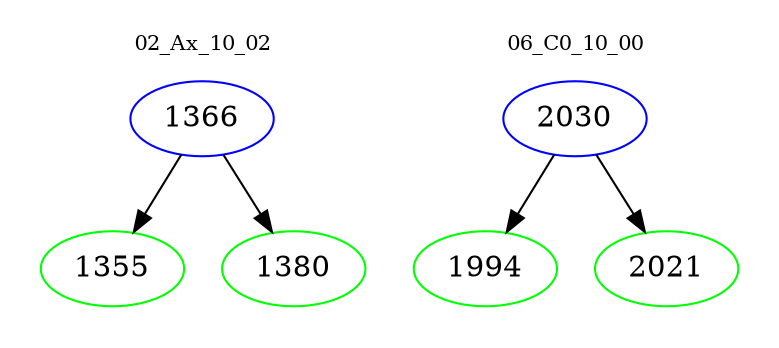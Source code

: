 digraph{
subgraph cluster_0 {
color = white
label = "02_Ax_10_02";
fontsize=10;
T0_1366 [label="1366", color="blue"]
T0_1366 -> T0_1355 [color="black"]
T0_1355 [label="1355", color="green"]
T0_1366 -> T0_1380 [color="black"]
T0_1380 [label="1380", color="green"]
}
subgraph cluster_1 {
color = white
label = "06_C0_10_00";
fontsize=10;
T1_2030 [label="2030", color="blue"]
T1_2030 -> T1_1994 [color="black"]
T1_1994 [label="1994", color="green"]
T1_2030 -> T1_2021 [color="black"]
T1_2021 [label="2021", color="green"]
}
}
